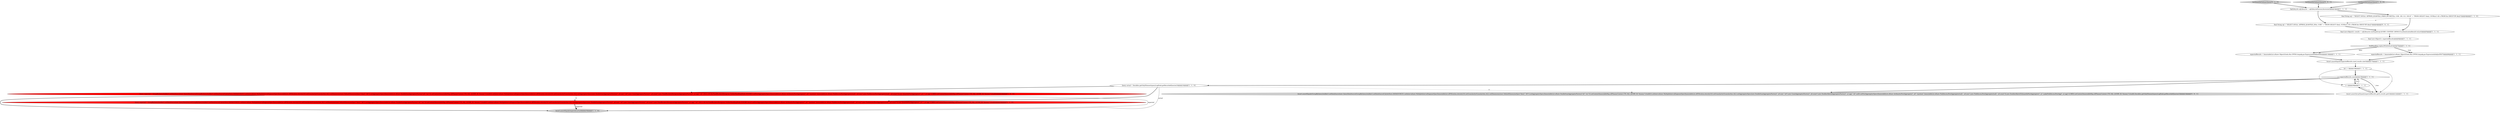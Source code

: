 digraph {
20 [style = filled, label = "Assert.assertEquals(GroupByQuery.builder().setDataSource(new QueryDataSource(GroupByQuery.builder().setDataSource(CalciteTests.DATASOURCE1).setInterval(new MultipleIntervalSegmentSpec(ImmutableList.of(Filtration.eternity()))).setGranularity(Granularities.ALL).setDimensions(new DefaultDimensionSpec(\"dim2\",\"d0\")).setAggregatorSpecs(ImmutableList.of(new DoubleSumAggregatorFactory(\"a0\",\"m1\"))).setContext(ImmutableMap.of(PlannerContext.CTX_SQL_QUERY_ID,\"dummy\")).build())).setInterval(new MultipleIntervalSegmentSpec(ImmutableList.of(Filtration.eternity()))).setGranularity(Granularities.ALL).setAggregatorSpecs(new DoubleSumAggregatorFactory(\"_a0:sum\",\"a0\"),new CountAggregatorFactory(\"_a0:count\"),new DoublesSketchAggregatorFactory(\"_a1:agg\",\"a0\",null)).setPostAggregatorSpecs(ImmutableList.of(new ArithmeticPostAggregator(\"_a0\",\"quotient\",ImmutableList.of(new FieldAccessPostAggregator(null,\"_a0:sum\"),new FieldAccessPostAggregator(null,\"_a0:count\"))),new DoublesSketchToQuantilePostAggregator(\"_a1\",makeFieldAccessPostAgg(\"_a1:agg\"),0.98f))).setContext(ImmutableMap.of(PlannerContext.CTX_SQL_QUERY_ID,\"dummy\")).build(),Iterables.getOnlyElement(queryLogHook.getRecordedQueries()))@@@23@@@['0', '0', '1']", fillcolor = lightgray, shape = ellipse image = "AAA0AAABBB3BBB"];
4 [style = filled, label = "i++@@@20@@@['1', '1', '1']", fillcolor = white, shape = ellipse image = "AAA0AAABBB1BBB"];
16 [style = filled, label = "testQuantileOnInnerQuery['0', '1', '0']", fillcolor = lightgray, shape = diamond image = "AAA0AAABBB2BBB"];
13 [style = filled, label = "Query actual = Iterables.getOnlyElement(queryLogHook.getRecordedQueries())@@@23@@@['1', '1', '0']", fillcolor = white, shape = ellipse image = "AAA0AAABBB1BBB"];
10 [style = filled, label = "Assert.assertEquals(expectedResults.size(),results.size())@@@17@@@['1', '1', '1']", fillcolor = white, shape = ellipse image = "AAA0AAABBB1BBB"];
19 [style = filled, label = "testQuantileOnInnerQuery['0', '0', '1']", fillcolor = lightgray, shape = diamond image = "AAA0AAABBB3BBB"];
17 [style = filled, label = "Query expected = GroupByQuery.builder().setDataSource(new QueryDataSource(GroupByQuery.builder().setDataSource(CalciteTests.DATASOURCE1).setInterval(new MultipleIntervalSegmentSpec(ImmutableList.of(Filtration.eternity()))).setGranularity(Granularities.ALL).setDimensions(new DefaultDimensionSpec(\"dim2\",\"d0\")).setAggregatorSpecs(ImmutableList.of(new DoubleSumAggregatorFactory(\"a0\",\"m1\"))).setContext(ImmutableMap.of(PlannerContext.CTX_SQL_QUERY_ID,\"dummy\")).build())).setInterval(new MultipleIntervalSegmentSpec(ImmutableList.of(Filtration.eternity()))).setGranularity(Granularities.ALL).setAggregatorSpecs(new DoubleSumAggregatorFactory(\"_a0:sum\",\"a0\"),new CountAggregatorFactory(\"_a0:count\"),new FixedBucketsHistogramAggregatorFactory(\"_a1:agg\",\"a0\",100,0,100.0d,FixedBucketsHistogram.OutlierHandlingMode.IGNORE,false)).setPostAggregatorSpecs(ImmutableList.of(new ArithmeticPostAggregator(\"_a0\",\"quotient\",ImmutableList.of(new FieldAccessPostAggregator(null,\"_a0:sum\"),new FieldAccessPostAggregator(null,\"_a0:count\"))),new QuantilePostAggregator(\"_a1\",\"_a1:agg\",0.98f))).setContext(ImmutableMap.of(PlannerContext.CTX_SQL_QUERY_ID,\"dummy\")).build()@@@24@@@['0', '1', '0']", fillcolor = red, shape = ellipse image = "AAA1AAABBB2BBB"];
2 [style = filled, label = "Assert.assertArrayEquals(expectedResults.get(i),results.get(i))@@@21@@@['1', '1', '1']", fillcolor = white, shape = ellipse image = "AAA0AAABBB1BBB"];
9 [style = filled, label = "Assert.assertEquals(expected,actual)@@@25@@@['1', '1', '0']", fillcolor = lightgray, shape = ellipse image = "AAA0AAABBB1BBB"];
5 [style = filled, label = "SqlLifecycle sqlLifecycle = sqlLifecycleFactory.factorize()@@@3@@@['1', '1', '1']", fillcolor = white, shape = ellipse image = "AAA0AAABBB1BBB"];
15 [style = filled, label = "expectedResults = ImmutableList.of(new Object((((edu.fdu.CPPDG.tinypdg.pe.ExpressionInfo@a45944)@@@13@@@['1', '1', '1']", fillcolor = white, shape = ellipse image = "AAA0AAABBB1BBB"];
14 [style = filled, label = "final List<Object((> expectedResults@@@6@@@['1', '1', '1']", fillcolor = white, shape = ellipse image = "AAA0AAABBB1BBB"];
7 [style = filled, label = "int i = 0@@@18@@@['1', '1', '1']", fillcolor = white, shape = ellipse image = "AAA0AAABBB1BBB"];
18 [style = filled, label = "final String sql = \"SELECT AVG(x), APPROX_QUANTILE_DS(x, 0.98)\" + \"FROM (SELECT dim2, SUM(m1) AS x FROM foo GROUP BY dim2)\"@@@4@@@['0', '0', '1']", fillcolor = white, shape = ellipse image = "AAA0AAABBB3BBB"];
3 [style = filled, label = "Query expected = GroupByQuery.builder().setDataSource(new QueryDataSource(GroupByQuery.builder().setDataSource(CalciteTests.DATASOURCE1).setInterval(new MultipleIntervalSegmentSpec(ImmutableList.of(Filtration.eternity()))).setGranularity(Granularities.ALL).setDimensions(new DefaultDimensionSpec(\"dim2\",\"d0\")).setAggregatorSpecs(ImmutableList.of(new DoubleSumAggregatorFactory(\"a0\",\"m1\"))).setContext(ImmutableMap.of(PlannerContext.CTX_SQL_QUERY_ID,\"dummy\")).build())).setInterval(new MultipleIntervalSegmentSpec(ImmutableList.of(Filtration.eternity()))).setGranularity(Granularities.ALL).setAggregatorSpecs(new DoubleSumAggregatorFactory(\"_a0:sum\",\"a0\"),new CountAggregatorFactory(\"_a0:count\"),new FixedBucketsHistogramAggregatorFactory(\"_a1:agg\",\"a0\",100,0,100.0d,FixedBucketsHistogram.OutlierHandlingMode.IGNORE)).setPostAggregatorSpecs(ImmutableList.of(new ArithmeticPostAggregator(\"_a0\",\"quotient\",ImmutableList.of(new FieldAccessPostAggregator(null,\"_a0:sum\"),new FieldAccessPostAggregator(null,\"_a0:count\"))),new QuantilePostAggregator(\"_a1\",\"_a1:agg\",0.98f))).setContext(ImmutableMap.of(PlannerContext.CTX_SQL_QUERY_ID,\"dummy\")).build()@@@24@@@['1', '0', '0']", fillcolor = red, shape = ellipse image = "AAA1AAABBB1BBB"];
8 [style = filled, label = "NullHandling.replaceWithDefault()@@@7@@@['1', '1', '1']", fillcolor = white, shape = diamond image = "AAA0AAABBB1BBB"];
11 [style = filled, label = "testQuantileOnInnerQuery['1', '0', '0']", fillcolor = lightgray, shape = diamond image = "AAA0AAABBB1BBB"];
12 [style = filled, label = "final List<Object((> results = sqlLifecycle.runSimple(sql,QUERY_CONTEXT_DEFAULT,authenticationResult).toList()@@@5@@@['1', '1', '1']", fillcolor = white, shape = ellipse image = "AAA0AAABBB1BBB"];
1 [style = filled, label = "i < expectedResults.size()@@@19@@@['1', '1', '1']", fillcolor = white, shape = diamond image = "AAA0AAABBB1BBB"];
0 [style = filled, label = "final String sql = \"SELECT AVG(x), APPROX_QUANTILE_FIXED_BUCKETS(x, 0.98, 100, 0.0, 100.0)\" + \"FROM (SELECT dim2, SUM(m1) AS x FROM foo GROUP BY dim2)\"@@@4@@@['1', '1', '0']", fillcolor = white, shape = ellipse image = "AAA0AAABBB1BBB"];
6 [style = filled, label = "expectedResults = ImmutableList.of(new Object((((edu.fdu.CPPDG.tinypdg.pe.ExpressionInfo@a45937)@@@8@@@['1', '1', '1']", fillcolor = white, shape = ellipse image = "AAA0AAABBB1BBB"];
15->10 [style = bold, label=""];
7->1 [style = bold, label=""];
3->17 [style = dashed, label="0"];
8->15 [style = bold, label=""];
7->2 [style = solid, label="i"];
13->20 [style = dashed, label="0"];
17->9 [style = bold, label=""];
0->12 [style = bold, label=""];
8->15 [style = dotted, label="false"];
7->1 [style = solid, label="i"];
18->12 [style = bold, label=""];
4->1 [style = solid, label="i"];
1->20 [style = bold, label=""];
13->9 [style = solid, label="actual"];
8->6 [style = bold, label=""];
5->18 [style = bold, label=""];
1->4 [style = dotted, label="true"];
2->4 [style = bold, label=""];
10->7 [style = bold, label=""];
1->13 [style = bold, label=""];
7->4 [style = solid, label="i"];
4->2 [style = solid, label="i"];
3->9 [style = bold, label=""];
19->5 [style = bold, label=""];
11->5 [style = bold, label=""];
13->17 [style = bold, label=""];
8->6 [style = dotted, label="true"];
13->3 [style = bold, label=""];
5->0 [style = bold, label=""];
3->9 [style = solid, label="expected"];
6->10 [style = bold, label=""];
12->14 [style = bold, label=""];
17->9 [style = solid, label="expected"];
16->5 [style = bold, label=""];
0->18 [style = dashed, label="0"];
14->8 [style = bold, label=""];
1->2 [style = bold, label=""];
4->1 [style = bold, label=""];
1->2 [style = dotted, label="true"];
}
